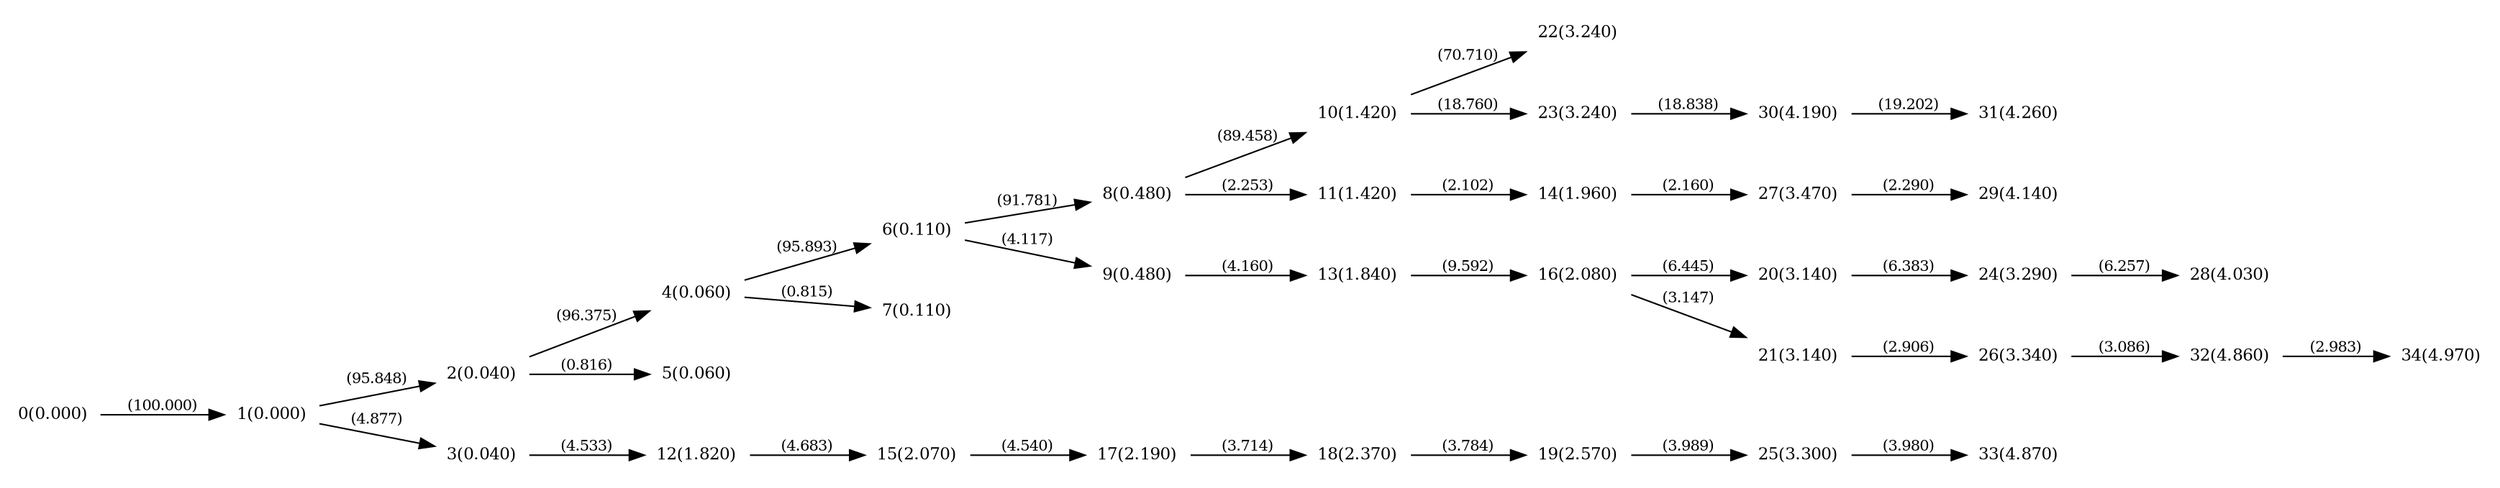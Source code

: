digraph "graph" {

rankdir="LR";
node [shape=plaintext, fontsize=11];
edge [fontsize=10];

0 [label="0(0.000)"];
1 [label="1(0.000)"];
2 [label="2(0.040)"];
3 [label="3(0.040)"];
4 [label="4(0.060)"];
5 [label="5(0.060)"];
6 [label="6(0.110)"];
7 [label="7(0.110)"];
8 [label="8(0.480)"];
9 [label="9(0.480)"];
10 [label="10(1.420)"];
11 [label="11(1.420)"];
12 [label="12(1.820)"];
13 [label="13(1.840)"];
14 [label="14(1.960)"];
15 [label="15(2.070)"];
16 [label="16(2.080)"];
17 [label="17(2.190)"];
18 [label="18(2.370)"];
19 [label="19(2.570)"];
20 [label="20(3.140)"];
21 [label="21(3.140)"];
22 [label="22(3.240)"];
23 [label="23(3.240)"];
24 [label="24(3.290)"];
25 [label="25(3.300)"];
26 [label="26(3.340)"];
27 [label="27(3.470)"];
28 [label="28(4.030)"];
29 [label="29(4.140)"];
30 [label="30(4.190)"];
31 [label="31(4.260)"];
32 [label="32(4.860)"];
33 [label="33(4.870)"];
34 [label="34(4.970)"];

0->1 [label="(100.000)"];
1->2 [label="(95.848)"];
1->3 [label="(4.877)"];
2->4 [label="(96.375)"];
2->5 [label="(0.816)"];
4->6 [label="(95.893)"];
4->7 [label="(0.815)"];
6->8 [label="(91.781)"];
6->9 [label="(4.117)"];
8->10 [label="(89.458)"];
8->11 [label="(2.253)"];
3->12 [label="(4.533)"];
9->13 [label="(4.160)"];
11->14 [label="(2.102)"];
12->15 [label="(4.683)"];
13->16 [label="(9.592)"];
15->17 [label="(4.540)"];
17->18 [label="(3.714)"];
18->19 [label="(3.784)"];
16->20 [label="(6.445)"];
16->21 [label="(3.147)"];
10->22 [label="(70.710)"];
10->23 [label="(18.760)"];
20->24 [label="(6.383)"];
19->25 [label="(3.989)"];
21->26 [label="(2.906)"];
14->27 [label="(2.160)"];
24->28 [label="(6.257)"];
27->29 [label="(2.290)"];
23->30 [label="(18.838)"];
30->31 [label="(19.202)"];
26->32 [label="(3.086)"];
25->33 [label="(3.980)"];
32->34 [label="(2.983)"];

}
